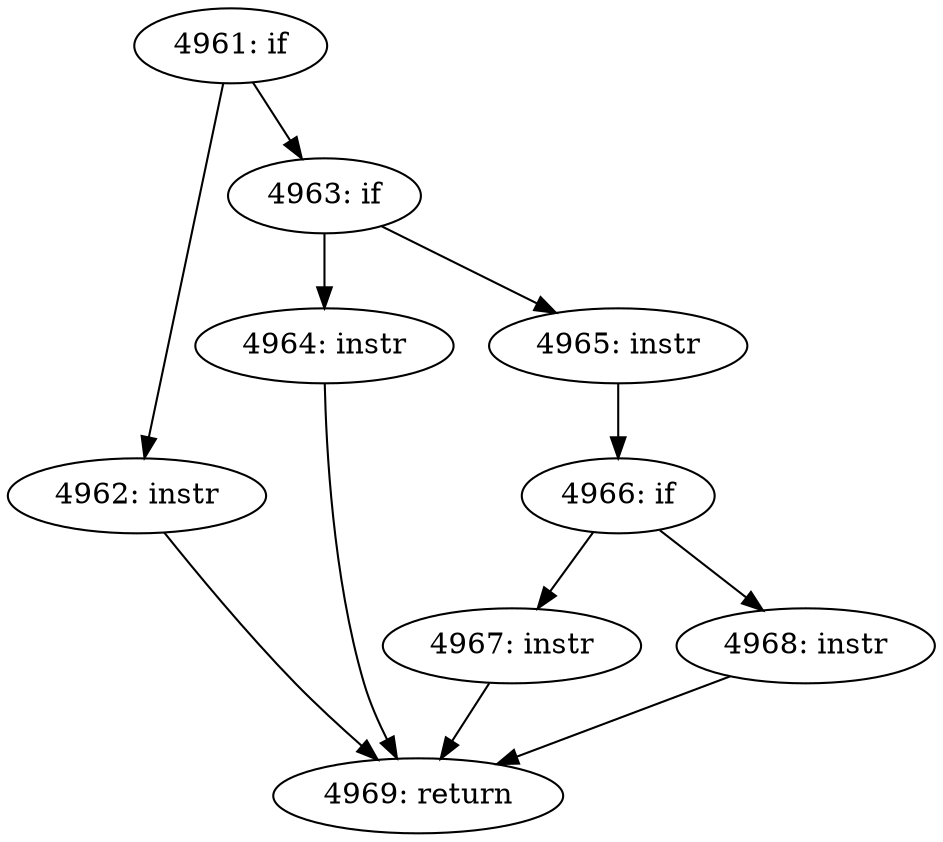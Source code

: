 digraph CFG_tcp_ack_is_dubious {
4961 [label="4961: if"]
	4961 -> 4962
	4961 -> 4963
4962 [label="4962: instr"]
	4962 -> 4969
4963 [label="4963: if"]
	4963 -> 4964
	4963 -> 4965
4964 [label="4964: instr"]
	4964 -> 4969
4965 [label="4965: instr"]
	4965 -> 4966
4966 [label="4966: if"]
	4966 -> 4967
	4966 -> 4968
4967 [label="4967: instr"]
	4967 -> 4969
4968 [label="4968: instr"]
	4968 -> 4969
4969 [label="4969: return"]
	
}
